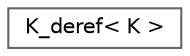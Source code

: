 digraph "类继承关系图"
{
 // LATEX_PDF_SIZE
  bgcolor="transparent";
  edge [fontname=Helvetica,fontsize=10,labelfontname=Helvetica,labelfontsize=10];
  node [fontname=Helvetica,fontsize=10,shape=box,height=0.2,width=0.4];
  rankdir="LR";
  Node0 [id="Node000000",label="K_deref\< K \>",height=0.2,width=0.4,color="grey40", fillcolor="white", style="filled",URL="$struct_k__deref.html",tooltip=" "];
}
